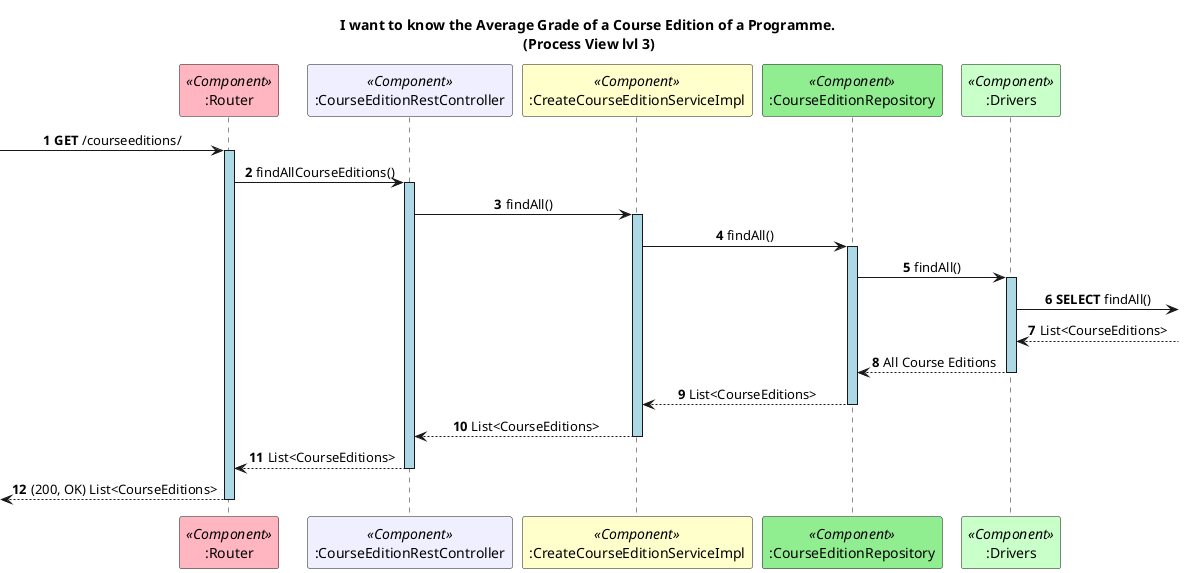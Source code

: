 @startuml
autonumber
skinparam sequenceMessageAlign center
skinparam sequenceLifeLineBackgroundColor lightblue
title I want to know the Average Grade of a Course Edition of a Programme. \n(Process View lvl 3)
skinparam sequencemessagealign center

participant ":Router" as Router <<Component>> #lightpink
participant ":CourseEditionRestController" as Controller <<Component>> #motivation
participant ":CreateCourseEditionServiceImpl" as Service <<Component>> #business
participant ":CourseEditionRepository" as Repository <<Component>> #lightgreen
participant ":Drivers" as D <<Component>> #technology

-> Router : **GET** /courseeditions/
activate Router
Router -> Controller : findAllCourseEditions()
activate Controller
Controller -> Service : findAll()
activate Service
Service -> Repository : findAll()
activate Repository
Repository -> D ++: findAll()
D -> : **SELECT** findAll()
D <-- : List<CourseEditions>
Repository <-- D -- : All Course Editions
Repository --> Service : List<CourseEditions>
deactivate Repository
Service --> Controller : List<CourseEditions>
deactivate Service
Controller --> Router : List<CourseEditions>
deactivate Controller
<-- Router : (200, OK) List<CourseEditions>
deactivate Router


@enduml